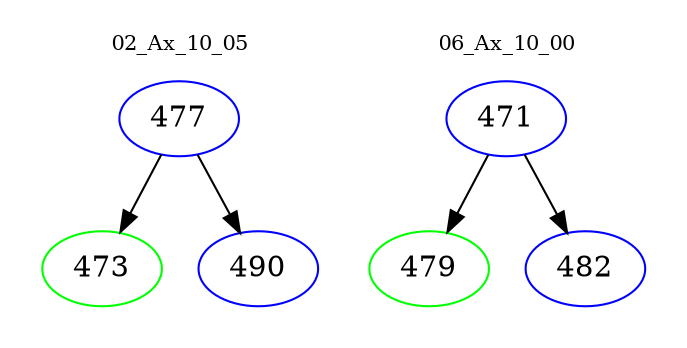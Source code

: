 digraph{
subgraph cluster_0 {
color = white
label = "02_Ax_10_05";
fontsize=10;
T0_477 [label="477", color="blue"]
T0_477 -> T0_473 [color="black"]
T0_473 [label="473", color="green"]
T0_477 -> T0_490 [color="black"]
T0_490 [label="490", color="blue"]
}
subgraph cluster_1 {
color = white
label = "06_Ax_10_00";
fontsize=10;
T1_471 [label="471", color="blue"]
T1_471 -> T1_479 [color="black"]
T1_479 [label="479", color="green"]
T1_471 -> T1_482 [color="black"]
T1_482 [label="482", color="blue"]
}
}
